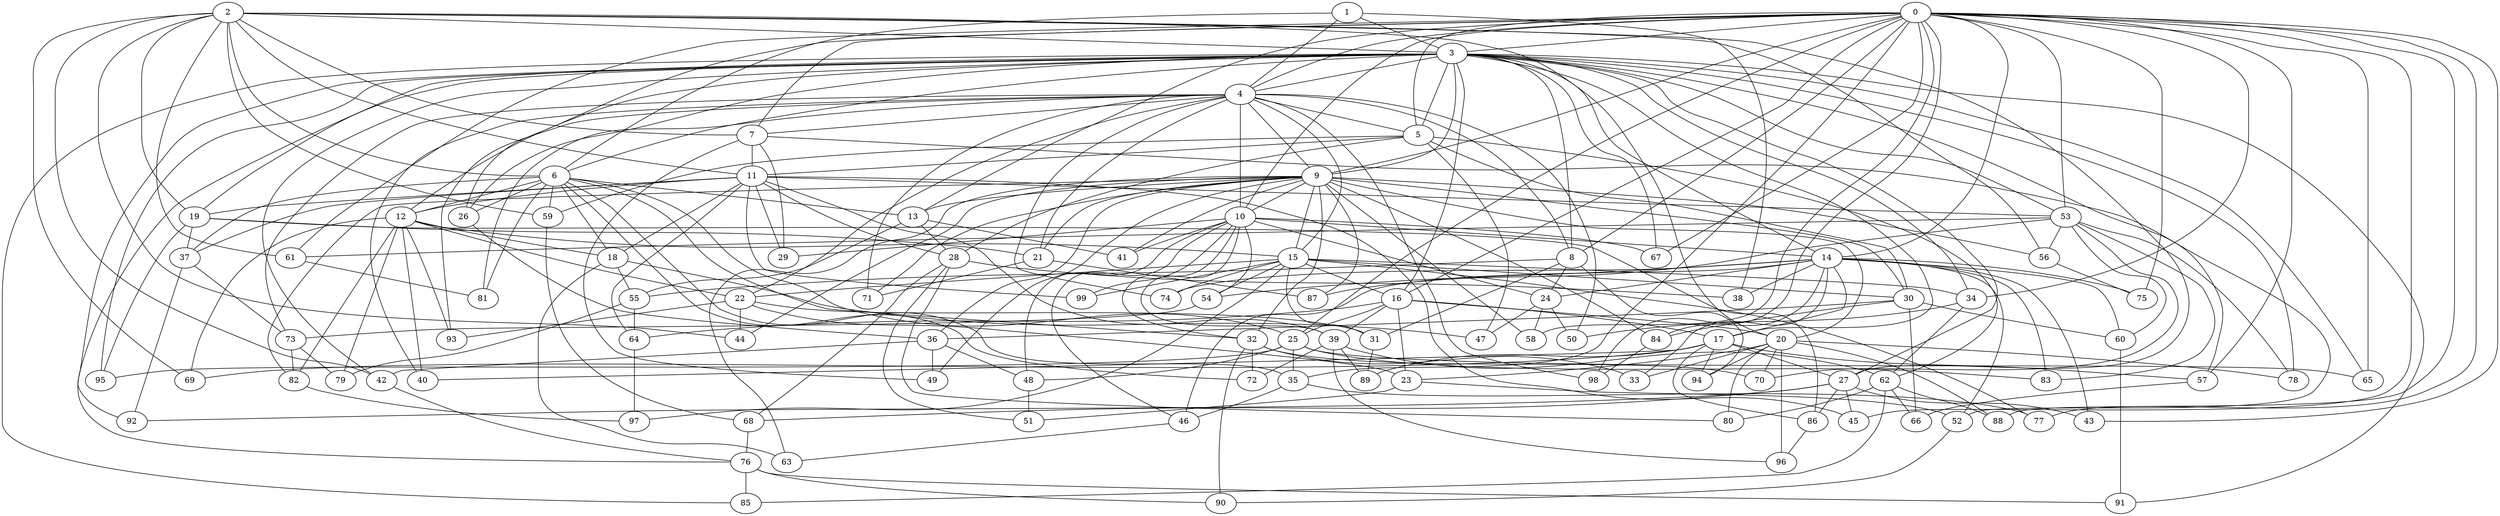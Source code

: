 strict graph "barabasi_albert_graph(100,3)" {
0;
1;
2;
3;
4;
5;
6;
7;
8;
9;
10;
11;
12;
13;
14;
15;
16;
17;
18;
19;
20;
21;
22;
23;
24;
25;
26;
27;
28;
29;
30;
31;
32;
33;
34;
35;
36;
37;
38;
39;
40;
41;
42;
43;
44;
45;
46;
47;
48;
49;
50;
51;
52;
53;
54;
55;
56;
57;
58;
59;
60;
61;
62;
63;
64;
65;
66;
67;
68;
69;
70;
71;
72;
73;
74;
75;
76;
77;
78;
79;
80;
81;
82;
83;
84;
85;
86;
87;
88;
89;
90;
91;
92;
93;
94;
95;
96;
97;
98;
99;
0 -- 3  [is_available=True, prob="0.236092272608"];
0 -- 4  [is_available=True, prob="0.718440599512"];
0 -- 5  [is_available=True, prob="0.532741942658"];
0 -- 7  [is_available=True, prob="0.822505393517"];
0 -- 8  [is_available=True, prob="0.368267372107"];
0 -- 9  [is_available=True, prob="0.673609741619"];
0 -- 10  [is_available=True, prob="0.768354541667"];
0 -- 13  [is_available=True, prob="0.418366185662"];
0 -- 14  [is_available=True, prob="1.0"];
0 -- 16  [is_available=True, prob="1.0"];
0 -- 25  [is_available=True, prob="1.0"];
0 -- 26  [is_available=True, prob="0.487482398363"];
0 -- 34  [is_available=True, prob="0.543150851862"];
0 -- 35  [is_available=True, prob="0.77643788848"];
0 -- 43  [is_available=True, prob="0.261979333403"];
0 -- 45  [is_available=True, prob="0.567962445469"];
0 -- 53  [is_available=True, prob="0.172737446045"];
0 -- 57  [is_available=True, prob="0.98674054468"];
0 -- 58  [is_available=True, prob="0.913667593971"];
0 -- 61  [is_available=True, prob="0.856259756094"];
0 -- 65  [is_available=True, prob="0.0677064806078"];
0 -- 67  [is_available=True, prob="0.239007493595"];
0 -- 75  [is_available=True, prob="0.683179938996"];
0 -- 77  [is_available=True, prob="0.0653044408442"];
0 -- 88  [is_available=True, prob="0.293976517653"];
0 -- 98  [is_available=True, prob="0.33362103263"];
1 -- 3  [is_available=True, prob="1.0"];
1 -- 4  [is_available=True, prob="1.0"];
1 -- 38  [is_available=True, prob="0.309071908199"];
1 -- 6  [is_available=True, prob="0.00692390855254"];
2 -- 3  [is_available=True, prob="0.378812794558"];
2 -- 69  [is_available=True, prob="1.0"];
2 -- 6  [is_available=True, prob="0.887240644547"];
2 -- 7  [is_available=True, prob="0.435421520219"];
2 -- 42  [is_available=True, prob="1.0"];
2 -- 11  [is_available=True, prob="0.86410243876"];
2 -- 44  [is_available=True, prob="0.758837603821"];
2 -- 59  [is_available=True, prob="0.56625421912"];
2 -- 19  [is_available=True, prob="1.0"];
2 -- 20  [is_available=True, prob="0.603401862221"];
2 -- 56  [is_available=True, prob="0.981246528099"];
2 -- 27  [is_available=True, prob="0.35672993004"];
2 -- 61  [is_available=True, prob="0.342840256435"];
3 -- 4  [is_available=True, prob="0.409600086442"];
3 -- 5  [is_available=True, prob="0.0366365287418"];
3 -- 6  [is_available=True, prob="0.967741761084"];
3 -- 8  [is_available=True, prob="0.869358322249"];
3 -- 9  [is_available=True, prob="1.0"];
3 -- 12  [is_available=True, prob="0.460764942104"];
3 -- 14  [is_available=True, prob="0.782402119352"];
3 -- 16  [is_available=True, prob="0.941090425833"];
3 -- 17  [is_available=True, prob="0.13420852912"];
3 -- 19  [is_available=True, prob="1.0"];
3 -- 26  [is_available=True, prob="0.0574646770114"];
3 -- 27  [is_available=True, prob="0.699930916628"];
3 -- 34  [is_available=True, prob="1.0"];
3 -- 42  [is_available=True, prob="0.669653997352"];
3 -- 53  [is_available=True, prob="1.0"];
3 -- 57  [is_available=True, prob="0.689275940713"];
3 -- 65  [is_available=True, prob="0.117846747284"];
3 -- 67  [is_available=True, prob="1.0"];
3 -- 76  [is_available=True, prob="0.37085518834"];
3 -- 78  [is_available=True, prob="0.759712242761"];
3 -- 85  [is_available=True, prob="0.396325482267"];
3 -- 91  [is_available=True, prob="0.92201945483"];
3 -- 92  [is_available=True, prob="1.0"];
3 -- 95  [is_available=True, prob="0.77407445862"];
4 -- 98  [is_available=True, prob="1.0"];
4 -- 5  [is_available=True, prob="1.0"];
4 -- 81  [is_available=True, prob="0.565302045773"];
4 -- 7  [is_available=True, prob="1.0"];
4 -- 8  [is_available=True, prob="1.0"];
4 -- 9  [is_available=True, prob="1.0"];
4 -- 10  [is_available=True, prob="0.974034335241"];
4 -- 71  [is_available=True, prob="0.521489695052"];
4 -- 93  [is_available=True, prob="1.0"];
4 -- 15  [is_available=True, prob="0.878744400894"];
4 -- 40  [is_available=True, prob="0.0219051373292"];
4 -- 50  [is_available=True, prob="1.0"];
4 -- 21  [is_available=True, prob="0.119104917759"];
4 -- 22  [is_available=True, prob="1.0"];
4 -- 73  [is_available=True, prob="0.116181872113"];
4 -- 74  [is_available=True, prob="1.0"];
5 -- 11  [is_available=True, prob="0.258255330432"];
5 -- 47  [is_available=True, prob="1.0"];
5 -- 62  [is_available=True, prob="0.41949680495"];
5 -- 59  [is_available=True, prob="1.0"];
5 -- 28  [is_available=True, prob="0.491422649777"];
5 -- 30  [is_available=True, prob="1.0"];
6 -- 32  [is_available=True, prob="1.0"];
6 -- 37  [is_available=True, prob="0.823167144133"];
6 -- 72  [is_available=True, prob="1.0"];
6 -- 12  [is_available=True, prob="0.520116952724"];
6 -- 13  [is_available=True, prob="1.0"];
6 -- 81  [is_available=True, prob="0.401125415861"];
6 -- 18  [is_available=True, prob="0.0403339774029"];
6 -- 35  [is_available=True, prob="0.953626620147"];
6 -- 25  [is_available=True, prob="0.701009286108"];
6 -- 26  [is_available=True, prob="0.524235325291"];
6 -- 59  [is_available=True, prob="0.442978530804"];
7 -- 11  [is_available=True, prob="1.0"];
7 -- 49  [is_available=True, prob="0.782987162585"];
7 -- 52  [is_available=True, prob="1.0"];
7 -- 29  [is_available=True, prob="0.483052696739"];
8 -- 55  [is_available=True, prob="0.312157252235"];
8 -- 24  [is_available=True, prob="0.976720483646"];
8 -- 94  [is_available=True, prob="0.398758411395"];
8 -- 31  [is_available=True, prob="0.00349717537812"];
9 -- 32  [is_available=True, prob="1.0"];
9 -- 84  [is_available=True, prob="0.318545612515"];
9 -- 71  [is_available=True, prob="1.0"];
9 -- 41  [is_available=True, prob="0.796520770798"];
9 -- 10  [is_available=True, prob="0.4266493272"];
9 -- 44  [is_available=True, prob="0.69221694358"];
9 -- 13  [is_available=True, prob="0.709864510441"];
9 -- 15  [is_available=True, prob="0.931288793928"];
9 -- 49  [is_available=True, prob="0.303764390978"];
9 -- 82  [is_available=True, prob="0.522596473671"];
9 -- 20  [is_available=True, prob="1.0"];
9 -- 21  [is_available=True, prob="0.13870182717"];
9 -- 87  [is_available=True, prob="0.566257325767"];
9 -- 56  [is_available=True, prob="1.0"];
9 -- 36  [is_available=True, prob="0.0650416141461"];
9 -- 58  [is_available=True, prob="0.446990224083"];
9 -- 30  [is_available=True, prob="0.514696010527"];
9 -- 63  [is_available=True, prob="1.0"];
10 -- 32  [is_available=True, prob="0.614779774463"];
10 -- 67  [is_available=True, prob="0.824707512399"];
10 -- 39  [is_available=True, prob="0.541652052092"];
10 -- 14  [is_available=True, prob="0.161633104658"];
10 -- 48  [is_available=True, prob="1.0"];
10 -- 99  [is_available=True, prob="0.125606256732"];
10 -- 46  [is_available=True, prob="0.119046776854"];
10 -- 54  [is_available=True, prob="0.324412395474"];
10 -- 41  [is_available=True, prob="0.399837349465"];
10 -- 24  [is_available=True, prob="1.0"];
10 -- 29  [is_available=True, prob="0.101266882766"];
11 -- 64  [is_available=True, prob="0.300560988412"];
11 -- 99  [is_available=True, prob="0.225341437758"];
11 -- 39  [is_available=True, prob="1.0"];
11 -- 12  [is_available=True, prob="1.0"];
11 -- 45  [is_available=True, prob="0.758653681141"];
11 -- 18  [is_available=True, prob="0.902444051218"];
11 -- 19  [is_available=True, prob="0.786191472278"];
11 -- 53  [is_available=True, prob="0.609944583081"];
11 -- 28  [is_available=True, prob="0.817306519574"];
11 -- 29  [is_available=True, prob="0.45796858677"];
11 -- 37  [is_available=True, prob="0.937726366151"];
12 -- 69  [is_available=True, prob="0.0881444189118"];
12 -- 40  [is_available=True, prob="0.807645129988"];
12 -- 82  [is_available=True, prob="0.834704841084"];
12 -- 15  [is_available=True, prob="0.404819630433"];
12 -- 18  [is_available=True, prob="0.529134708735"];
12 -- 22  [is_available=True, prob="1.0"];
12 -- 79  [is_available=True, prob="0.595206148402"];
12 -- 93  [is_available=True, prob="0.250816680518"];
13 -- 41  [is_available=True, prob="0.857888598616"];
13 -- 55  [is_available=True, prob="0.271050992649"];
13 -- 28  [is_available=True, prob="0.41938174504"];
14 -- 33  [is_available=True, prob="0.146811467818"];
14 -- 38  [is_available=True, prob="0.618156520717"];
14 -- 43  [is_available=True, prob="0.504514674606"];
14 -- 46  [is_available=True, prob="0.56008492029"];
14 -- 17  [is_available=True, prob="1.0"];
14 -- 75  [is_available=True, prob="1.0"];
14 -- 83  [is_available=True, prob="0.759897530315"];
14 -- 52  [is_available=True, prob="0.930129051666"];
14 -- 54  [is_available=True, prob="1.0"];
14 -- 24  [is_available=True, prob="1.0"];
14 -- 84  [is_available=True, prob="0.589779441054"];
14 -- 60  [is_available=True, prob="0.205742838866"];
14 -- 74  [is_available=True, prob="0.373567768502"];
15 -- 97  [is_available=True, prob="0.414762627174"];
15 -- 34  [is_available=True, prob="0.0879099569139"];
15 -- 99  [is_available=True, prob="1.0"];
15 -- 54  [is_available=True, prob="1.0"];
15 -- 74  [is_available=True, prob="0.923296117888"];
15 -- 77  [is_available=True, prob="0.00934879667285"];
15 -- 16  [is_available=True, prob="0.226854433679"];
15 -- 22  [is_available=True, prob="0.870689600113"];
15 -- 30  [is_available=True, prob="0.00541128136267"];
15 -- 31  [is_available=True, prob="0.036606796673"];
16 -- 64  [is_available=True, prob="0.031114679577"];
16 -- 39  [is_available=True, prob="1.0"];
16 -- 17  [is_available=True, prob="0.451476155893"];
16 -- 20  [is_available=True, prob="1.0"];
16 -- 23  [is_available=True, prob="0.430115464924"];
16 -- 25  [is_available=True, prob="0.597645451374"];
17 -- 69  [is_available=True, prob="0.408583739821"];
17 -- 40  [is_available=True, prob="0.101347475429"];
17 -- 86  [is_available=True, prob="0.669845193927"];
17 -- 89  [is_available=True, prob="0.822084094291"];
17 -- 57  [is_available=True, prob="0.047827874699"];
17 -- 27  [is_available=True, prob="0.308440251425"];
17 -- 94  [is_available=True, prob="0.255332361865"];
18 -- 47  [is_available=True, prob="0.910049546453"];
18 -- 55  [is_available=True, prob="1.0"];
18 -- 63  [is_available=True, prob="1.0"];
19 -- 37  [is_available=True, prob="0.712774091338"];
19 -- 21  [is_available=True, prob="0.49917704252"];
19 -- 86  [is_available=True, prob="1.0"];
19 -- 95  [is_available=True, prob="0.0706248619771"];
20 -- 96  [is_available=True, prob="0.86363646747"];
20 -- 33  [is_available=True, prob="0.308502288705"];
20 -- 70  [is_available=True, prob="0.63276241964"];
20 -- 80  [is_available=True, prob="0.33191098086"];
20 -- 78  [is_available=True, prob="0.376297519326"];
20 -- 23  [is_available=True, prob="0.23567842887"];
20 -- 88  [is_available=True, prob="0.219154937824"];
20 -- 94  [is_available=True, prob="0.633261031416"];
21 -- 87  [is_available=True, prob="0.985841026808"];
21 -- 71  [is_available=True, prob="0.346969326574"];
22 -- 44  [is_available=True, prob="0.777923433493"];
22 -- 23  [is_available=True, prob="0.30554067416"];
22 -- 93  [is_available=True, prob="0.657835204468"];
22 -- 31  [is_available=True, prob="0.992743819248"];
23 -- 52  [is_available=True, prob="0.698066022878"];
23 -- 51  [is_available=True, prob="0.913577388792"];
24 -- 47  [is_available=True, prob="0.320804028295"];
24 -- 50  [is_available=True, prob="0.736642621583"];
24 -- 58  [is_available=True, prob="0.969018153388"];
25 -- 65  [is_available=True, prob="0.302386596055"];
25 -- 35  [is_available=True, prob="0.375692978831"];
25 -- 48  [is_available=True, prob="1.0"];
25 -- 83  [is_available=True, prob="0.602487484812"];
25 -- 95  [is_available=True, prob="1.0"];
26 -- 36  [is_available=True, prob="0.468201946081"];
27 -- 68  [is_available=True, prob="0.259595248999"];
27 -- 43  [is_available=True, prob="0.732337583089"];
27 -- 45  [is_available=True, prob="0.78127284103"];
27 -- 86  [is_available=True, prob="0.282484881385"];
27 -- 92  [is_available=True, prob="1.0"];
28 -- 68  [is_available=True, prob="0.365047996681"];
28 -- 38  [is_available=True, prob="0.75186196766"];
28 -- 80  [is_available=True, prob="0.425881306241"];
28 -- 51  [is_available=True, prob="0.453953216864"];
30 -- 66  [is_available=True, prob="0.616691291641"];
30 -- 36  [is_available=True, prob="1.0"];
30 -- 84  [is_available=True, prob="0.00699181230011"];
30 -- 60  [is_available=True, prob="0.744232223073"];
31 -- 89  [is_available=True, prob="1.0"];
32 -- 33  [is_available=True, prob="1.0"];
32 -- 70  [is_available=True, prob="1.0"];
32 -- 72  [is_available=True, prob="0.801601156262"];
32 -- 90  [is_available=True, prob="0.0963221729353"];
34 -- 50  [is_available=True, prob="1.0"];
34 -- 62  [is_available=True, prob="0.489984031462"];
35 -- 46  [is_available=True, prob="1.0"];
35 -- 77  [is_available=True, prob="0.540968631602"];
36 -- 42  [is_available=True, prob="1.0"];
36 -- 48  [is_available=True, prob="0.499163952044"];
36 -- 49  [is_available=True, prob="0.683254124819"];
37 -- 73  [is_available=True, prob="1.0"];
37 -- 92  [is_available=True, prob="0.121731198383"];
39 -- 96  [is_available=True, prob="0.0270524201066"];
39 -- 72  [is_available=True, prob="1.0"];
39 -- 89  [is_available=True, prob="0.668393475215"];
39 -- 62  [is_available=True, prob="0.401560991229"];
42 -- 76  [is_available=True, prob="0.748993047089"];
46 -- 63  [is_available=True, prob="1.0"];
48 -- 51  [is_available=True, prob="0.332111437993"];
52 -- 90  [is_available=True, prob="0.497240628027"];
53 -- 70  [is_available=True, prob="0.209728163964"];
53 -- 78  [is_available=True, prob="0.201033994843"];
53 -- 83  [is_available=True, prob="0.84506496999"];
53 -- 87  [is_available=True, prob="0.374014451674"];
53 -- 56  [is_available=True, prob="0.223100071145"];
53 -- 60  [is_available=True, prob="0.991645955677"];
53 -- 61  [is_available=True, prob="0.052362470891"];
54 -- 73  [is_available=True, prob="0.532229099113"];
55 -- 64  [is_available=True, prob="0.493491774708"];
55 -- 79  [is_available=True, prob="0.748471921029"];
56 -- 75  [is_available=True, prob="0.30289499935"];
57 -- 66  [is_available=True, prob="0.904215955291"];
59 -- 68  [is_available=True, prob="0.16901861261"];
60 -- 91  [is_available=True, prob="0.59154476786"];
61 -- 81  [is_available=True, prob="0.225746053782"];
62 -- 66  [is_available=True, prob="0.312275177063"];
62 -- 80  [is_available=True, prob="0.621914235591"];
62 -- 85  [is_available=True, prob="0.658725085472"];
62 -- 88  [is_available=True, prob="1.0"];
64 -- 97  [is_available=True, prob="0.344338576589"];
68 -- 76  [is_available=True, prob="1.0"];
73 -- 82  [is_available=True, prob="0.451245979017"];
73 -- 79  [is_available=True, prob="1.0"];
76 -- 85  [is_available=True, prob="0.0779281362177"];
76 -- 90  [is_available=True, prob="1.0"];
76 -- 91  [is_available=True, prob="0.442462996555"];
82 -- 97  [is_available=True, prob="1.0"];
84 -- 98  [is_available=True, prob="0.549650996826"];
86 -- 96  [is_available=True, prob="0.933256551287"];
}
